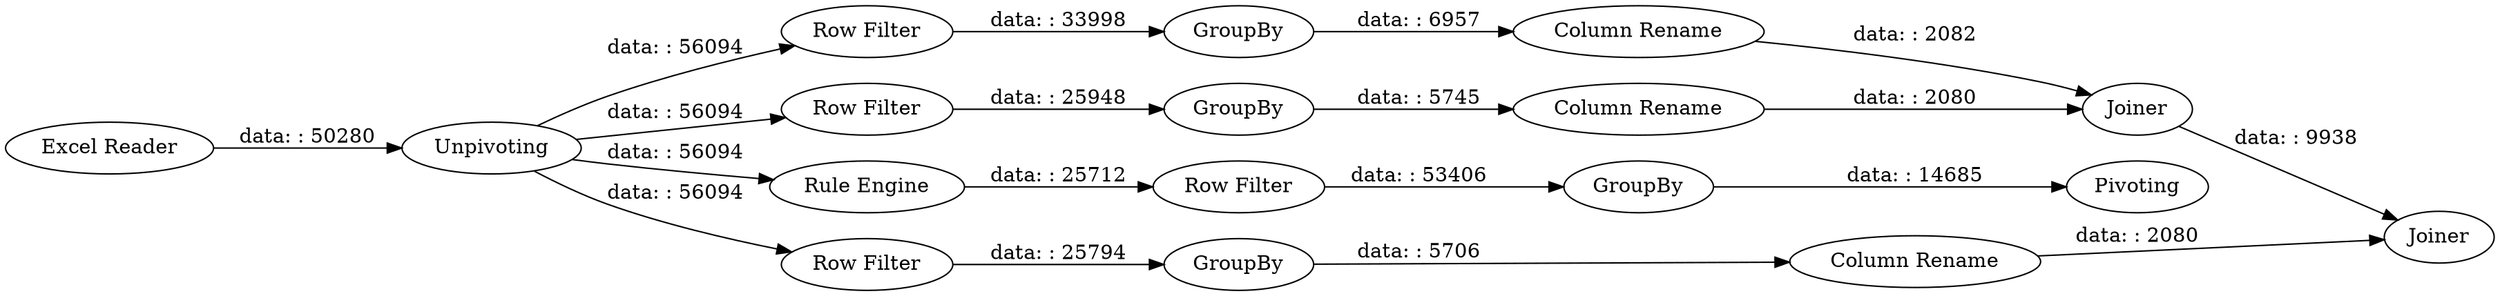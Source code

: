 digraph {
	"8347697328915814005_4" [label="Row Filter"]
	"8347697328915814005_3" [label="Row Filter"]
	"8347697328915814005_2" [label=Unpivoting]
	"8347697328915814005_9" [label=GroupBy]
	"8347697328915814005_13" [label=Joiner]
	"8347697328915814005_6" [label=GroupBy]
	"8347697328915814005_16" [label=GroupBy]
	"8347697328915814005_11" [label=GroupBy]
	"8347697328915814005_14" [label="Rule Engine"]
	"8347697328915814005_17" [label=Pivoting]
	"8347697328915814005_1" [label="Excel Reader"]
	"8347697328915814005_15" [label="Row Filter"]
	"8347697328915814005_12" [label=Joiner]
	"8347697328915814005_10" [label="Column Rename"]
	"8347697328915814005_8" [label="Column Rename"]
	"8347697328915814005_7" [label="Column Rename"]
	"8347697328915814005_5" [label="Row Filter"]
	"8347697328915814005_7" -> "8347697328915814005_12" [label="data: : 2080"]
	"8347697328915814005_2" -> "8347697328915814005_3" [label="data: : 56094"]
	"8347697328915814005_15" -> "8347697328915814005_16" [label="data: : 53406"]
	"8347697328915814005_8" -> "8347697328915814005_12" [label="data: : 2082"]
	"8347697328915814005_4" -> "8347697328915814005_9" [label="data: : 33998"]
	"8347697328915814005_12" -> "8347697328915814005_13" [label="data: : 9938"]
	"8347697328915814005_14" -> "8347697328915814005_15" [label="data: : 25712"]
	"8347697328915814005_6" -> "8347697328915814005_7" [label="data: : 5745"]
	"8347697328915814005_2" -> "8347697328915814005_4" [label="data: : 56094"]
	"8347697328915814005_1" -> "8347697328915814005_2" [label="data: : 50280"]
	"8347697328915814005_2" -> "8347697328915814005_5" [label="data: : 56094"]
	"8347697328915814005_2" -> "8347697328915814005_14" [label="data: : 56094"]
	"8347697328915814005_3" -> "8347697328915814005_6" [label="data: : 25948"]
	"8347697328915814005_10" -> "8347697328915814005_13" [label="data: : 2080"]
	"8347697328915814005_16" -> "8347697328915814005_17" [label="data: : 14685"]
	"8347697328915814005_11" -> "8347697328915814005_10" [label="data: : 5706"]
	"8347697328915814005_5" -> "8347697328915814005_11" [label="data: : 25794"]
	"8347697328915814005_9" -> "8347697328915814005_8" [label="data: : 6957"]
	rankdir=LR
}
